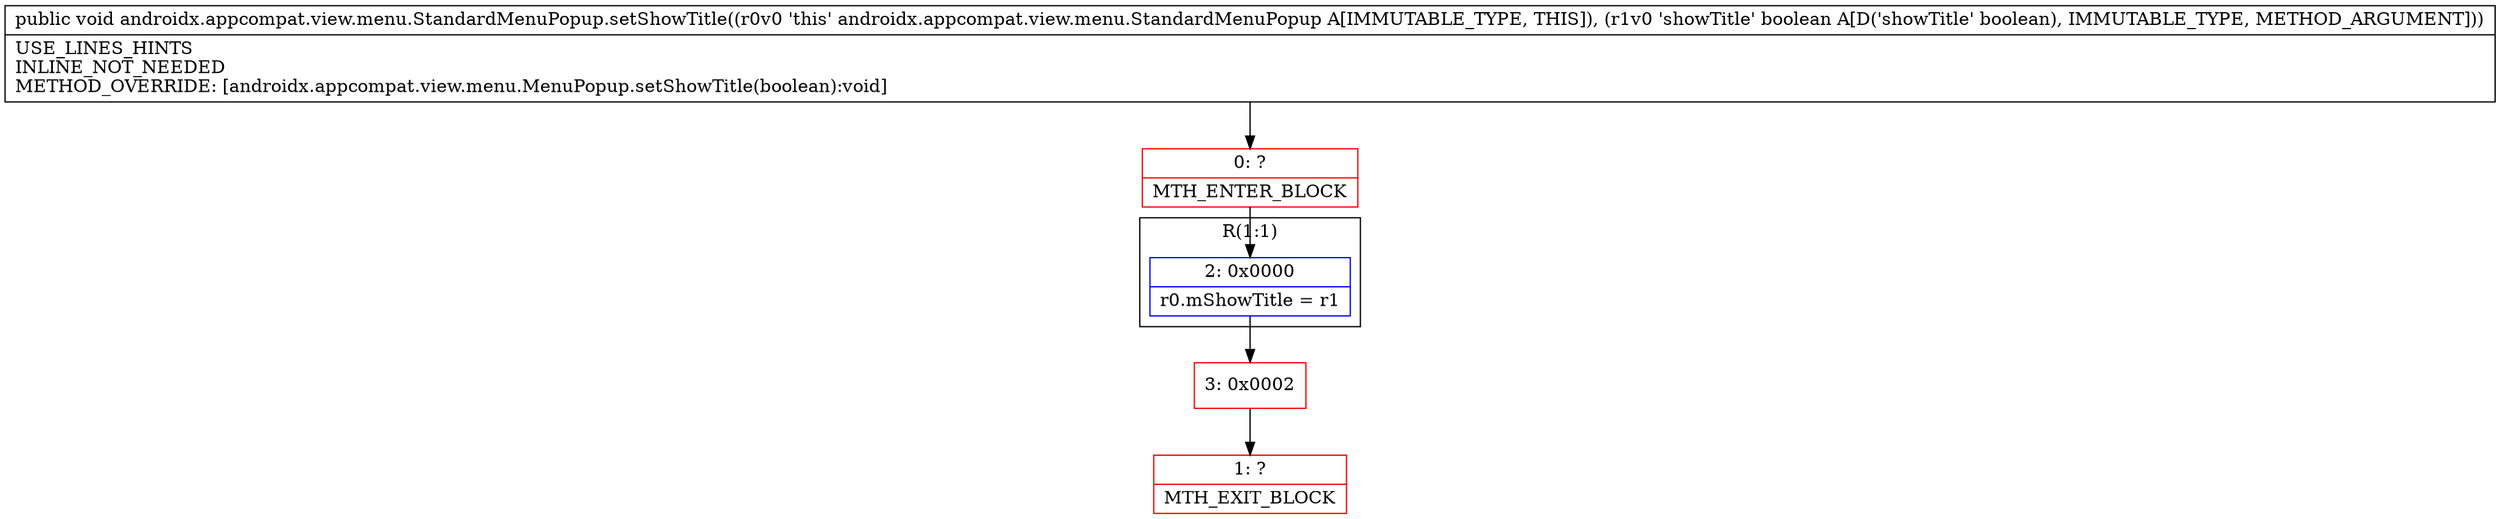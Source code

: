 digraph "CFG forandroidx.appcompat.view.menu.StandardMenuPopup.setShowTitle(Z)V" {
subgraph cluster_Region_180938171 {
label = "R(1:1)";
node [shape=record,color=blue];
Node_2 [shape=record,label="{2\:\ 0x0000|r0.mShowTitle = r1\l}"];
}
Node_0 [shape=record,color=red,label="{0\:\ ?|MTH_ENTER_BLOCK\l}"];
Node_3 [shape=record,color=red,label="{3\:\ 0x0002}"];
Node_1 [shape=record,color=red,label="{1\:\ ?|MTH_EXIT_BLOCK\l}"];
MethodNode[shape=record,label="{public void androidx.appcompat.view.menu.StandardMenuPopup.setShowTitle((r0v0 'this' androidx.appcompat.view.menu.StandardMenuPopup A[IMMUTABLE_TYPE, THIS]), (r1v0 'showTitle' boolean A[D('showTitle' boolean), IMMUTABLE_TYPE, METHOD_ARGUMENT]))  | USE_LINES_HINTS\lINLINE_NOT_NEEDED\lMETHOD_OVERRIDE: [androidx.appcompat.view.menu.MenuPopup.setShowTitle(boolean):void]\l}"];
MethodNode -> Node_0;Node_2 -> Node_3;
Node_0 -> Node_2;
Node_3 -> Node_1;
}

